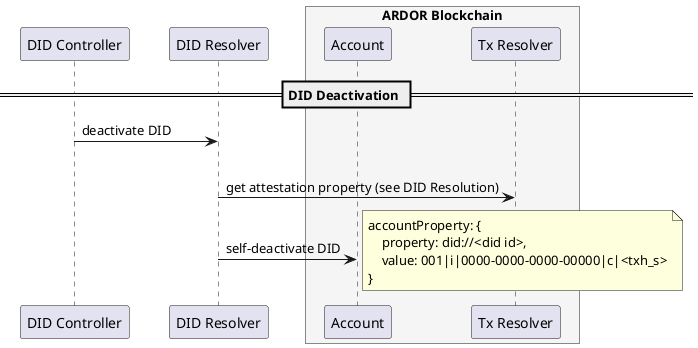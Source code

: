 @startuml
skinparam BoxPadding 15
skinparam ParticipantPadding 15


participant "DID Controller" as USR
participant "DID Resolver" as RES
box "ARDOR Blockchain" #WhiteSmoke
    participant "Account" as ATTE
    participant "Tx Resolver" as TXR
end box


== DID Deactivation ==

USR -> RES: deactivate DID
|||
RES -> TXR: get attestation property (see DID Resolution)
RES -> ATTE: self-deactivate DID
note right
    accountProperty: {
        property: did://<did id>,
        value: 001|i|0000-0000-0000-00000|c|<txh_s>
    }
end note


@enduml